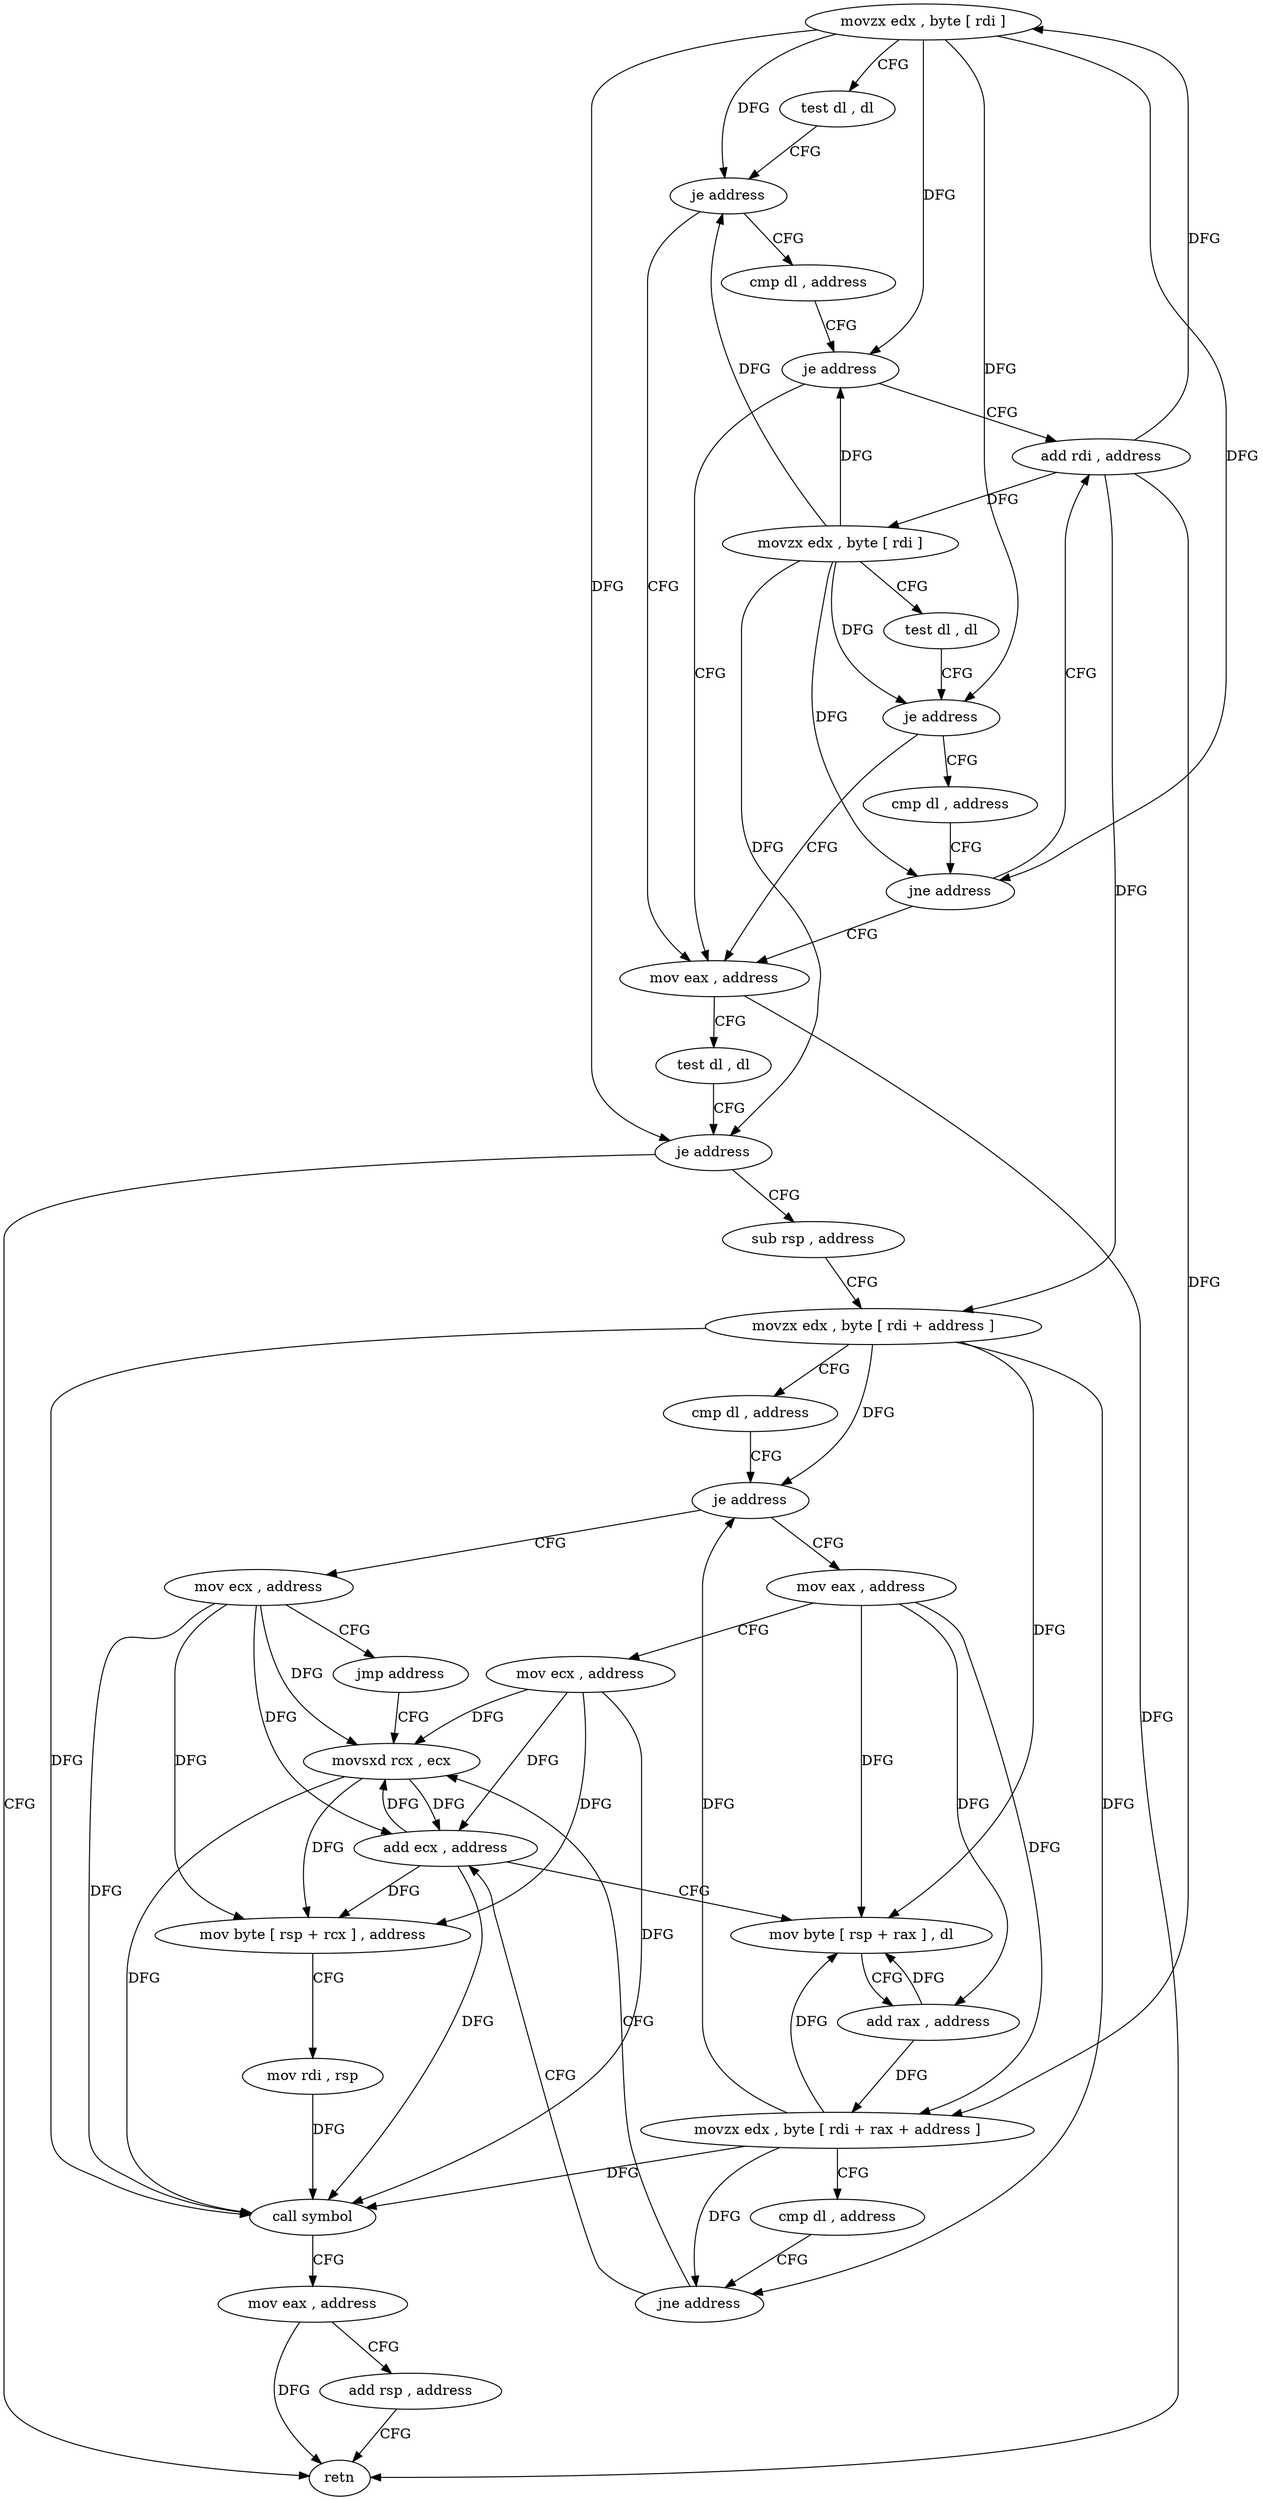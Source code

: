 digraph "func" {
"128081" [label = "movzx edx , byte [ rdi ]" ]
"128084" [label = "test dl , dl" ]
"128086" [label = "je address" ]
"128109" [label = "mov eax , address" ]
"128088" [label = "cmp dl , address" ]
"128114" [label = "test dl , dl" ]
"128116" [label = "je address" ]
"128185" [label = "retn" ]
"128118" [label = "sub rsp , address" ]
"128091" [label = "je address" ]
"128093" [label = "add rdi , address" ]
"128122" [label = "movzx edx , byte [ rdi + address ]" ]
"128126" [label = "cmp dl , address" ]
"128129" [label = "je address" ]
"128187" [label = "mov ecx , address" ]
"128131" [label = "mov eax , address" ]
"128097" [label = "movzx edx , byte [ rdi ]" ]
"128100" [label = "test dl , dl" ]
"128102" [label = "je address" ]
"128104" [label = "cmp dl , address" ]
"128192" [label = "jmp address" ]
"128161" [label = "movsxd rcx , ecx" ]
"128136" [label = "mov ecx , address" ]
"128141" [label = "add ecx , address" ]
"128107" [label = "jne address" ]
"128164" [label = "mov byte [ rsp + rcx ] , address" ]
"128168" [label = "mov rdi , rsp" ]
"128171" [label = "call symbol" ]
"128176" [label = "mov eax , address" ]
"128181" [label = "add rsp , address" ]
"128144" [label = "mov byte [ rsp + rax ] , dl" ]
"128147" [label = "add rax , address" ]
"128151" [label = "movzx edx , byte [ rdi + rax + address ]" ]
"128156" [label = "cmp dl , address" ]
"128159" [label = "jne address" ]
"128081" -> "128084" [ label = "CFG" ]
"128081" -> "128086" [ label = "DFG" ]
"128081" -> "128116" [ label = "DFG" ]
"128081" -> "128091" [ label = "DFG" ]
"128081" -> "128102" [ label = "DFG" ]
"128081" -> "128107" [ label = "DFG" ]
"128084" -> "128086" [ label = "CFG" ]
"128086" -> "128109" [ label = "CFG" ]
"128086" -> "128088" [ label = "CFG" ]
"128109" -> "128114" [ label = "CFG" ]
"128109" -> "128185" [ label = "DFG" ]
"128088" -> "128091" [ label = "CFG" ]
"128114" -> "128116" [ label = "CFG" ]
"128116" -> "128185" [ label = "CFG" ]
"128116" -> "128118" [ label = "CFG" ]
"128118" -> "128122" [ label = "CFG" ]
"128091" -> "128109" [ label = "CFG" ]
"128091" -> "128093" [ label = "CFG" ]
"128093" -> "128097" [ label = "DFG" ]
"128093" -> "128081" [ label = "DFG" ]
"128093" -> "128122" [ label = "DFG" ]
"128093" -> "128151" [ label = "DFG" ]
"128122" -> "128126" [ label = "CFG" ]
"128122" -> "128129" [ label = "DFG" ]
"128122" -> "128171" [ label = "DFG" ]
"128122" -> "128144" [ label = "DFG" ]
"128122" -> "128159" [ label = "DFG" ]
"128126" -> "128129" [ label = "CFG" ]
"128129" -> "128187" [ label = "CFG" ]
"128129" -> "128131" [ label = "CFG" ]
"128187" -> "128192" [ label = "CFG" ]
"128187" -> "128161" [ label = "DFG" ]
"128187" -> "128164" [ label = "DFG" ]
"128187" -> "128171" [ label = "DFG" ]
"128187" -> "128141" [ label = "DFG" ]
"128131" -> "128136" [ label = "CFG" ]
"128131" -> "128144" [ label = "DFG" ]
"128131" -> "128147" [ label = "DFG" ]
"128131" -> "128151" [ label = "DFG" ]
"128097" -> "128100" [ label = "CFG" ]
"128097" -> "128086" [ label = "DFG" ]
"128097" -> "128116" [ label = "DFG" ]
"128097" -> "128091" [ label = "DFG" ]
"128097" -> "128102" [ label = "DFG" ]
"128097" -> "128107" [ label = "DFG" ]
"128100" -> "128102" [ label = "CFG" ]
"128102" -> "128109" [ label = "CFG" ]
"128102" -> "128104" [ label = "CFG" ]
"128104" -> "128107" [ label = "CFG" ]
"128192" -> "128161" [ label = "CFG" ]
"128161" -> "128164" [ label = "DFG" ]
"128161" -> "128171" [ label = "DFG" ]
"128161" -> "128141" [ label = "DFG" ]
"128136" -> "128141" [ label = "DFG" ]
"128136" -> "128161" [ label = "DFG" ]
"128136" -> "128164" [ label = "DFG" ]
"128136" -> "128171" [ label = "DFG" ]
"128141" -> "128144" [ label = "CFG" ]
"128141" -> "128161" [ label = "DFG" ]
"128141" -> "128164" [ label = "DFG" ]
"128141" -> "128171" [ label = "DFG" ]
"128107" -> "128093" [ label = "CFG" ]
"128107" -> "128109" [ label = "CFG" ]
"128164" -> "128168" [ label = "CFG" ]
"128168" -> "128171" [ label = "DFG" ]
"128171" -> "128176" [ label = "CFG" ]
"128176" -> "128181" [ label = "CFG" ]
"128176" -> "128185" [ label = "DFG" ]
"128181" -> "128185" [ label = "CFG" ]
"128144" -> "128147" [ label = "CFG" ]
"128147" -> "128151" [ label = "DFG" ]
"128147" -> "128144" [ label = "DFG" ]
"128151" -> "128156" [ label = "CFG" ]
"128151" -> "128129" [ label = "DFG" ]
"128151" -> "128144" [ label = "DFG" ]
"128151" -> "128171" [ label = "DFG" ]
"128151" -> "128159" [ label = "DFG" ]
"128156" -> "128159" [ label = "CFG" ]
"128159" -> "128141" [ label = "CFG" ]
"128159" -> "128161" [ label = "CFG" ]
}
